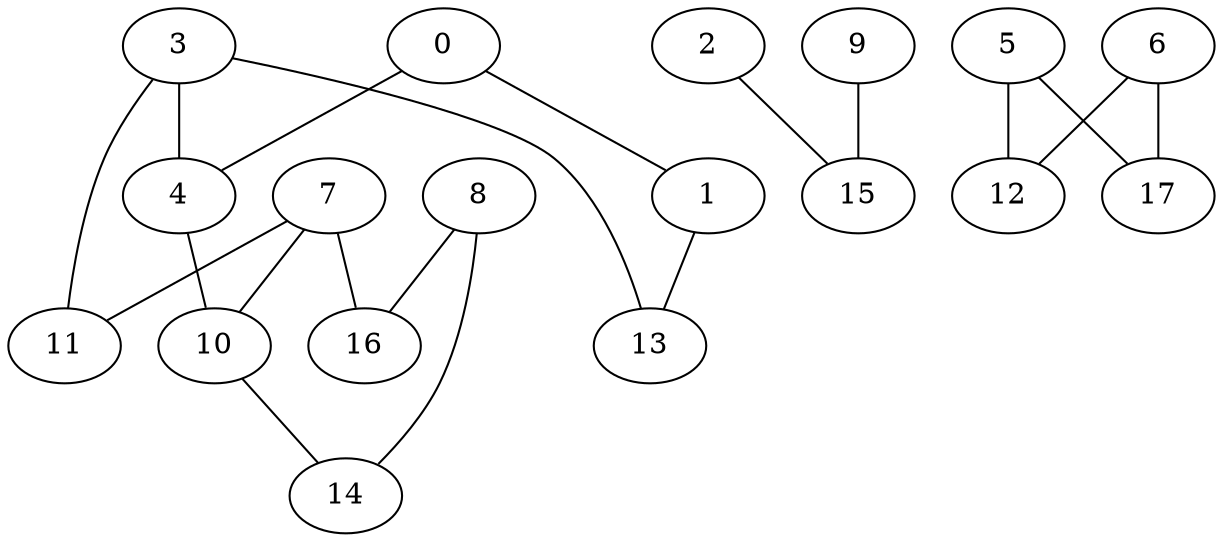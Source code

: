 graph "sampletest150-mod1_image5.bmp" {
	0	 [type=corner,
		x=310,
		y=326];
	1	 [type=corner,
		x=210,
		y=315];
	0 -- 1	 [angle0=".11",
		frequency=1,
		type0=line];
	4	 [type=intersection,
		x=292,
		y=282];
	0 -- 4	 [angle0="1.18",
		frequency=1,
		type0=line];
	13	 [type=corner,
		x=210,
		y=272];
	1 -- 13	 [angle0="1.57",
		frequency=1,
		type0=line];
	2	 [type=endpoint,
		x=138,
		y=64];
	15	 [type=corner,
		x=122,
		y=460];
	2 -- 15	 [angle0="-1.53",
		frequency=1,
		type0=line];
	3	 [type=intersection,
		x=223,
		y=279];
	3 -- 4	 [angle0=".04",
		frequency=1,
		type0=line];
	11	 [type=corner,
		x=232,
		y=252];
	3 -- 11	 [angle0="-1.25",
		frequency=1,
		type0=line];
	3 -- 13	 [angle0=".49",
		frequency=1,
		type0=line];
	10	 [type=intersection,
		x=300,
		y=242];
	4 -- 10	 [angle0="-1.37",
		frequency=1,
		type0=line];
	5	 [type=corner,
		x=201,
		y=145];
	12	 [type=corner,
		x=206,
		y=370];
	5 -- 12	 [angle0="1.55",
		frequency=1,
		type0=line];
	17	 [type=corner,
		x=310,
		y=140];
	5 -- 17	 [angle0="-.05",
		frequency=1,
		type0=line];
	6	 [type=corner,
		x=339,
		y=369];
	6 -- 12	 [angle0="-.01",
		frequency=1,
		type0=line];
	6 -- 17	 [angle0="1.44",
		frequency=1,
		type0=line];
	7	 [type=intersection,
		x=225,
		y=232];
	7 -- 10	 [angle0=".13",
		frequency=1,
		type0=line];
	7 -- 11	 [angle0="1.23",
		frequency=1,
		type0=line];
	16	 [type=corner,
		x=221,
		y=240];
	7 -- 16	 [angle0="-1.11",
		frequency=1,
		type0=line];
	8	 [type=corner,
		x=237,
		y=193];
	14	 [type=corner,
		x=310,
		y=190];
	8 -- 14	 [angle0="-.04",
		frequency=1,
		type0=line];
	8 -- 16	 [angle0="-1.24",
		frequency=1,
		type0=line];
	9	 [type=endpoint,
		x=389,
		y=463];
	9 -- 15	 [angle0=".01",
		frequency=1,
		type0=line];
	10 -- 14	 [angle0="-1.38",
		frequency=1,
		type0=line];
}
